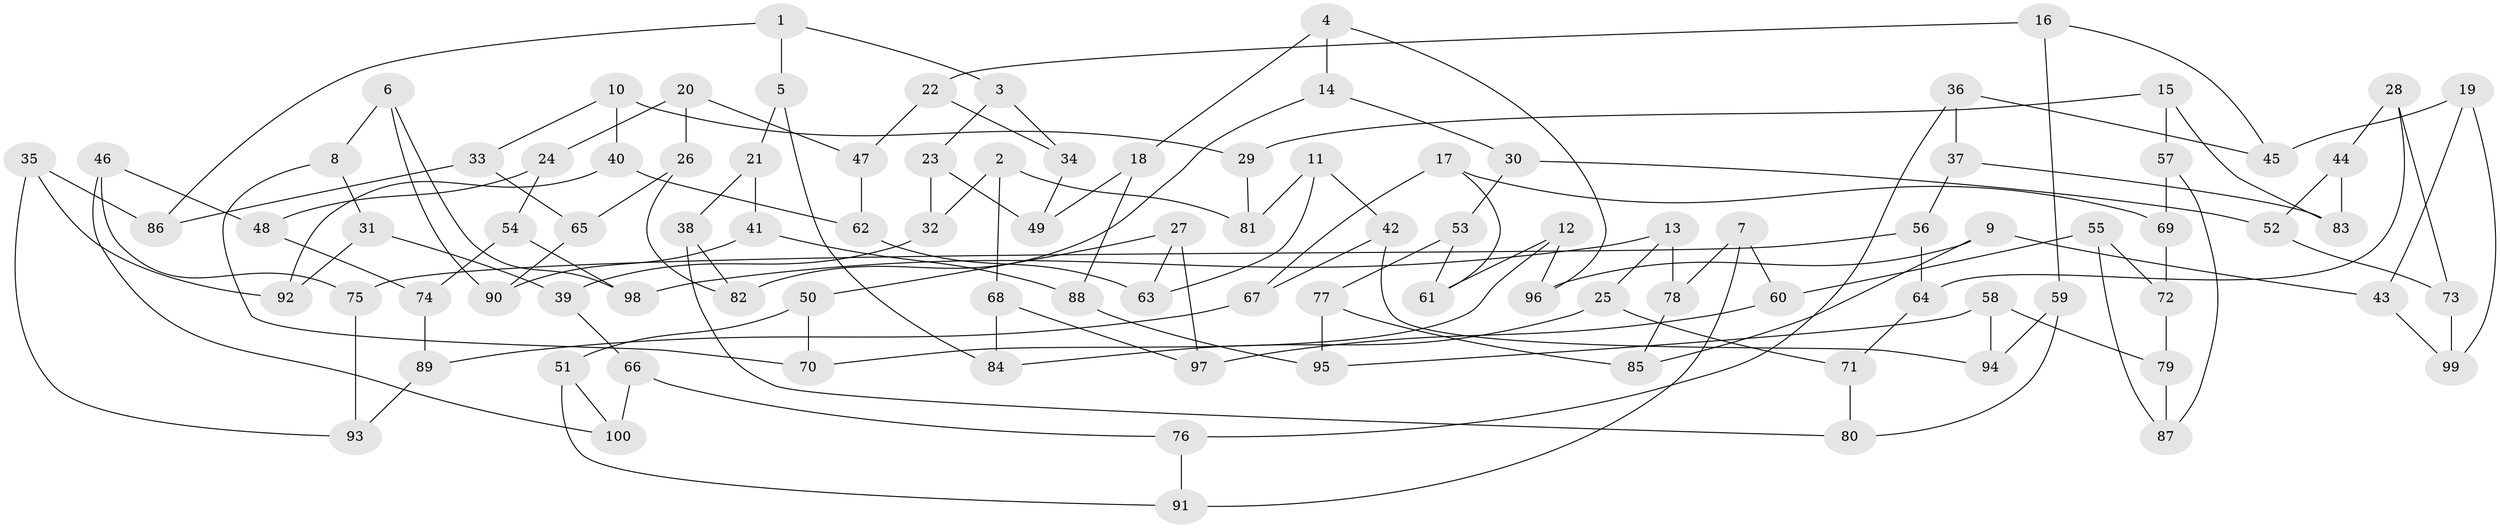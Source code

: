 // Generated by graph-tools (version 1.1) at 2025/11/02/21/25 10:11:15]
// undirected, 100 vertices, 150 edges
graph export_dot {
graph [start="1"]
  node [color=gray90,style=filled];
  1;
  2;
  3;
  4;
  5;
  6;
  7;
  8;
  9;
  10;
  11;
  12;
  13;
  14;
  15;
  16;
  17;
  18;
  19;
  20;
  21;
  22;
  23;
  24;
  25;
  26;
  27;
  28;
  29;
  30;
  31;
  32;
  33;
  34;
  35;
  36;
  37;
  38;
  39;
  40;
  41;
  42;
  43;
  44;
  45;
  46;
  47;
  48;
  49;
  50;
  51;
  52;
  53;
  54;
  55;
  56;
  57;
  58;
  59;
  60;
  61;
  62;
  63;
  64;
  65;
  66;
  67;
  68;
  69;
  70;
  71;
  72;
  73;
  74;
  75;
  76;
  77;
  78;
  79;
  80;
  81;
  82;
  83;
  84;
  85;
  86;
  87;
  88;
  89;
  90;
  91;
  92;
  93;
  94;
  95;
  96;
  97;
  98;
  99;
  100;
  1 -- 86;
  1 -- 5;
  1 -- 3;
  2 -- 32;
  2 -- 81;
  2 -- 68;
  3 -- 23;
  3 -- 34;
  4 -- 96;
  4 -- 14;
  4 -- 18;
  5 -- 21;
  5 -- 84;
  6 -- 90;
  6 -- 8;
  6 -- 98;
  7 -- 60;
  7 -- 91;
  7 -- 78;
  8 -- 31;
  8 -- 70;
  9 -- 43;
  9 -- 96;
  9 -- 85;
  10 -- 33;
  10 -- 29;
  10 -- 40;
  11 -- 81;
  11 -- 42;
  11 -- 63;
  12 -- 70;
  12 -- 96;
  12 -- 61;
  13 -- 78;
  13 -- 25;
  13 -- 98;
  14 -- 82;
  14 -- 30;
  15 -- 83;
  15 -- 57;
  15 -- 29;
  16 -- 22;
  16 -- 45;
  16 -- 59;
  17 -- 61;
  17 -- 69;
  17 -- 67;
  18 -- 88;
  18 -- 49;
  19 -- 99;
  19 -- 45;
  19 -- 43;
  20 -- 47;
  20 -- 26;
  20 -- 24;
  21 -- 41;
  21 -- 38;
  22 -- 34;
  22 -- 47;
  23 -- 32;
  23 -- 49;
  24 -- 48;
  24 -- 54;
  25 -- 84;
  25 -- 71;
  26 -- 65;
  26 -- 82;
  27 -- 50;
  27 -- 97;
  27 -- 63;
  28 -- 64;
  28 -- 44;
  28 -- 73;
  29 -- 81;
  30 -- 52;
  30 -- 53;
  31 -- 39;
  31 -- 92;
  32 -- 39;
  33 -- 65;
  33 -- 86;
  34 -- 49;
  35 -- 93;
  35 -- 92;
  35 -- 86;
  36 -- 76;
  36 -- 45;
  36 -- 37;
  37 -- 83;
  37 -- 56;
  38 -- 80;
  38 -- 82;
  39 -- 66;
  40 -- 92;
  40 -- 62;
  41 -- 88;
  41 -- 90;
  42 -- 94;
  42 -- 67;
  43 -- 99;
  44 -- 83;
  44 -- 52;
  46 -- 75;
  46 -- 100;
  46 -- 48;
  47 -- 62;
  48 -- 74;
  50 -- 51;
  50 -- 70;
  51 -- 91;
  51 -- 100;
  52 -- 73;
  53 -- 61;
  53 -- 77;
  54 -- 98;
  54 -- 74;
  55 -- 87;
  55 -- 72;
  55 -- 60;
  56 -- 75;
  56 -- 64;
  57 -- 69;
  57 -- 87;
  58 -- 95;
  58 -- 94;
  58 -- 79;
  59 -- 80;
  59 -- 94;
  60 -- 97;
  62 -- 63;
  64 -- 71;
  65 -- 90;
  66 -- 100;
  66 -- 76;
  67 -- 89;
  68 -- 84;
  68 -- 97;
  69 -- 72;
  71 -- 80;
  72 -- 79;
  73 -- 99;
  74 -- 89;
  75 -- 93;
  76 -- 91;
  77 -- 85;
  77 -- 95;
  78 -- 85;
  79 -- 87;
  88 -- 95;
  89 -- 93;
}
